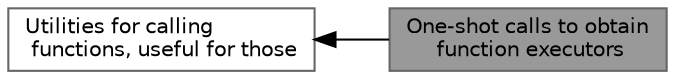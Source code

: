 digraph "One-shot calls to obtain function executors"
{
 // LATEX_PDF_SIZE
  bgcolor="transparent";
  edge [fontname=Helvetica,fontsize=10,labelfontname=Helvetica,labelfontsize=10];
  node [fontname=Helvetica,fontsize=10,shape=box,height=0.2,width=0.4];
  rankdir=LR;
  Node1 [id="Node000001",label="One-shot calls to obtain\l function executors",height=0.2,width=0.4,color="gray40", fillcolor="grey60", style="filled", fontcolor="black",tooltip=" "];
  Node2 [id="Node000002",label="Utilities for calling\l functions, useful for those",height=0.2,width=0.4,color="grey40", fillcolor="white", style="filled",URL="$group__compute-internals.html",tooltip=" "];
  Node2->Node1 [shape=plaintext, dir="back", style="solid"];
}
